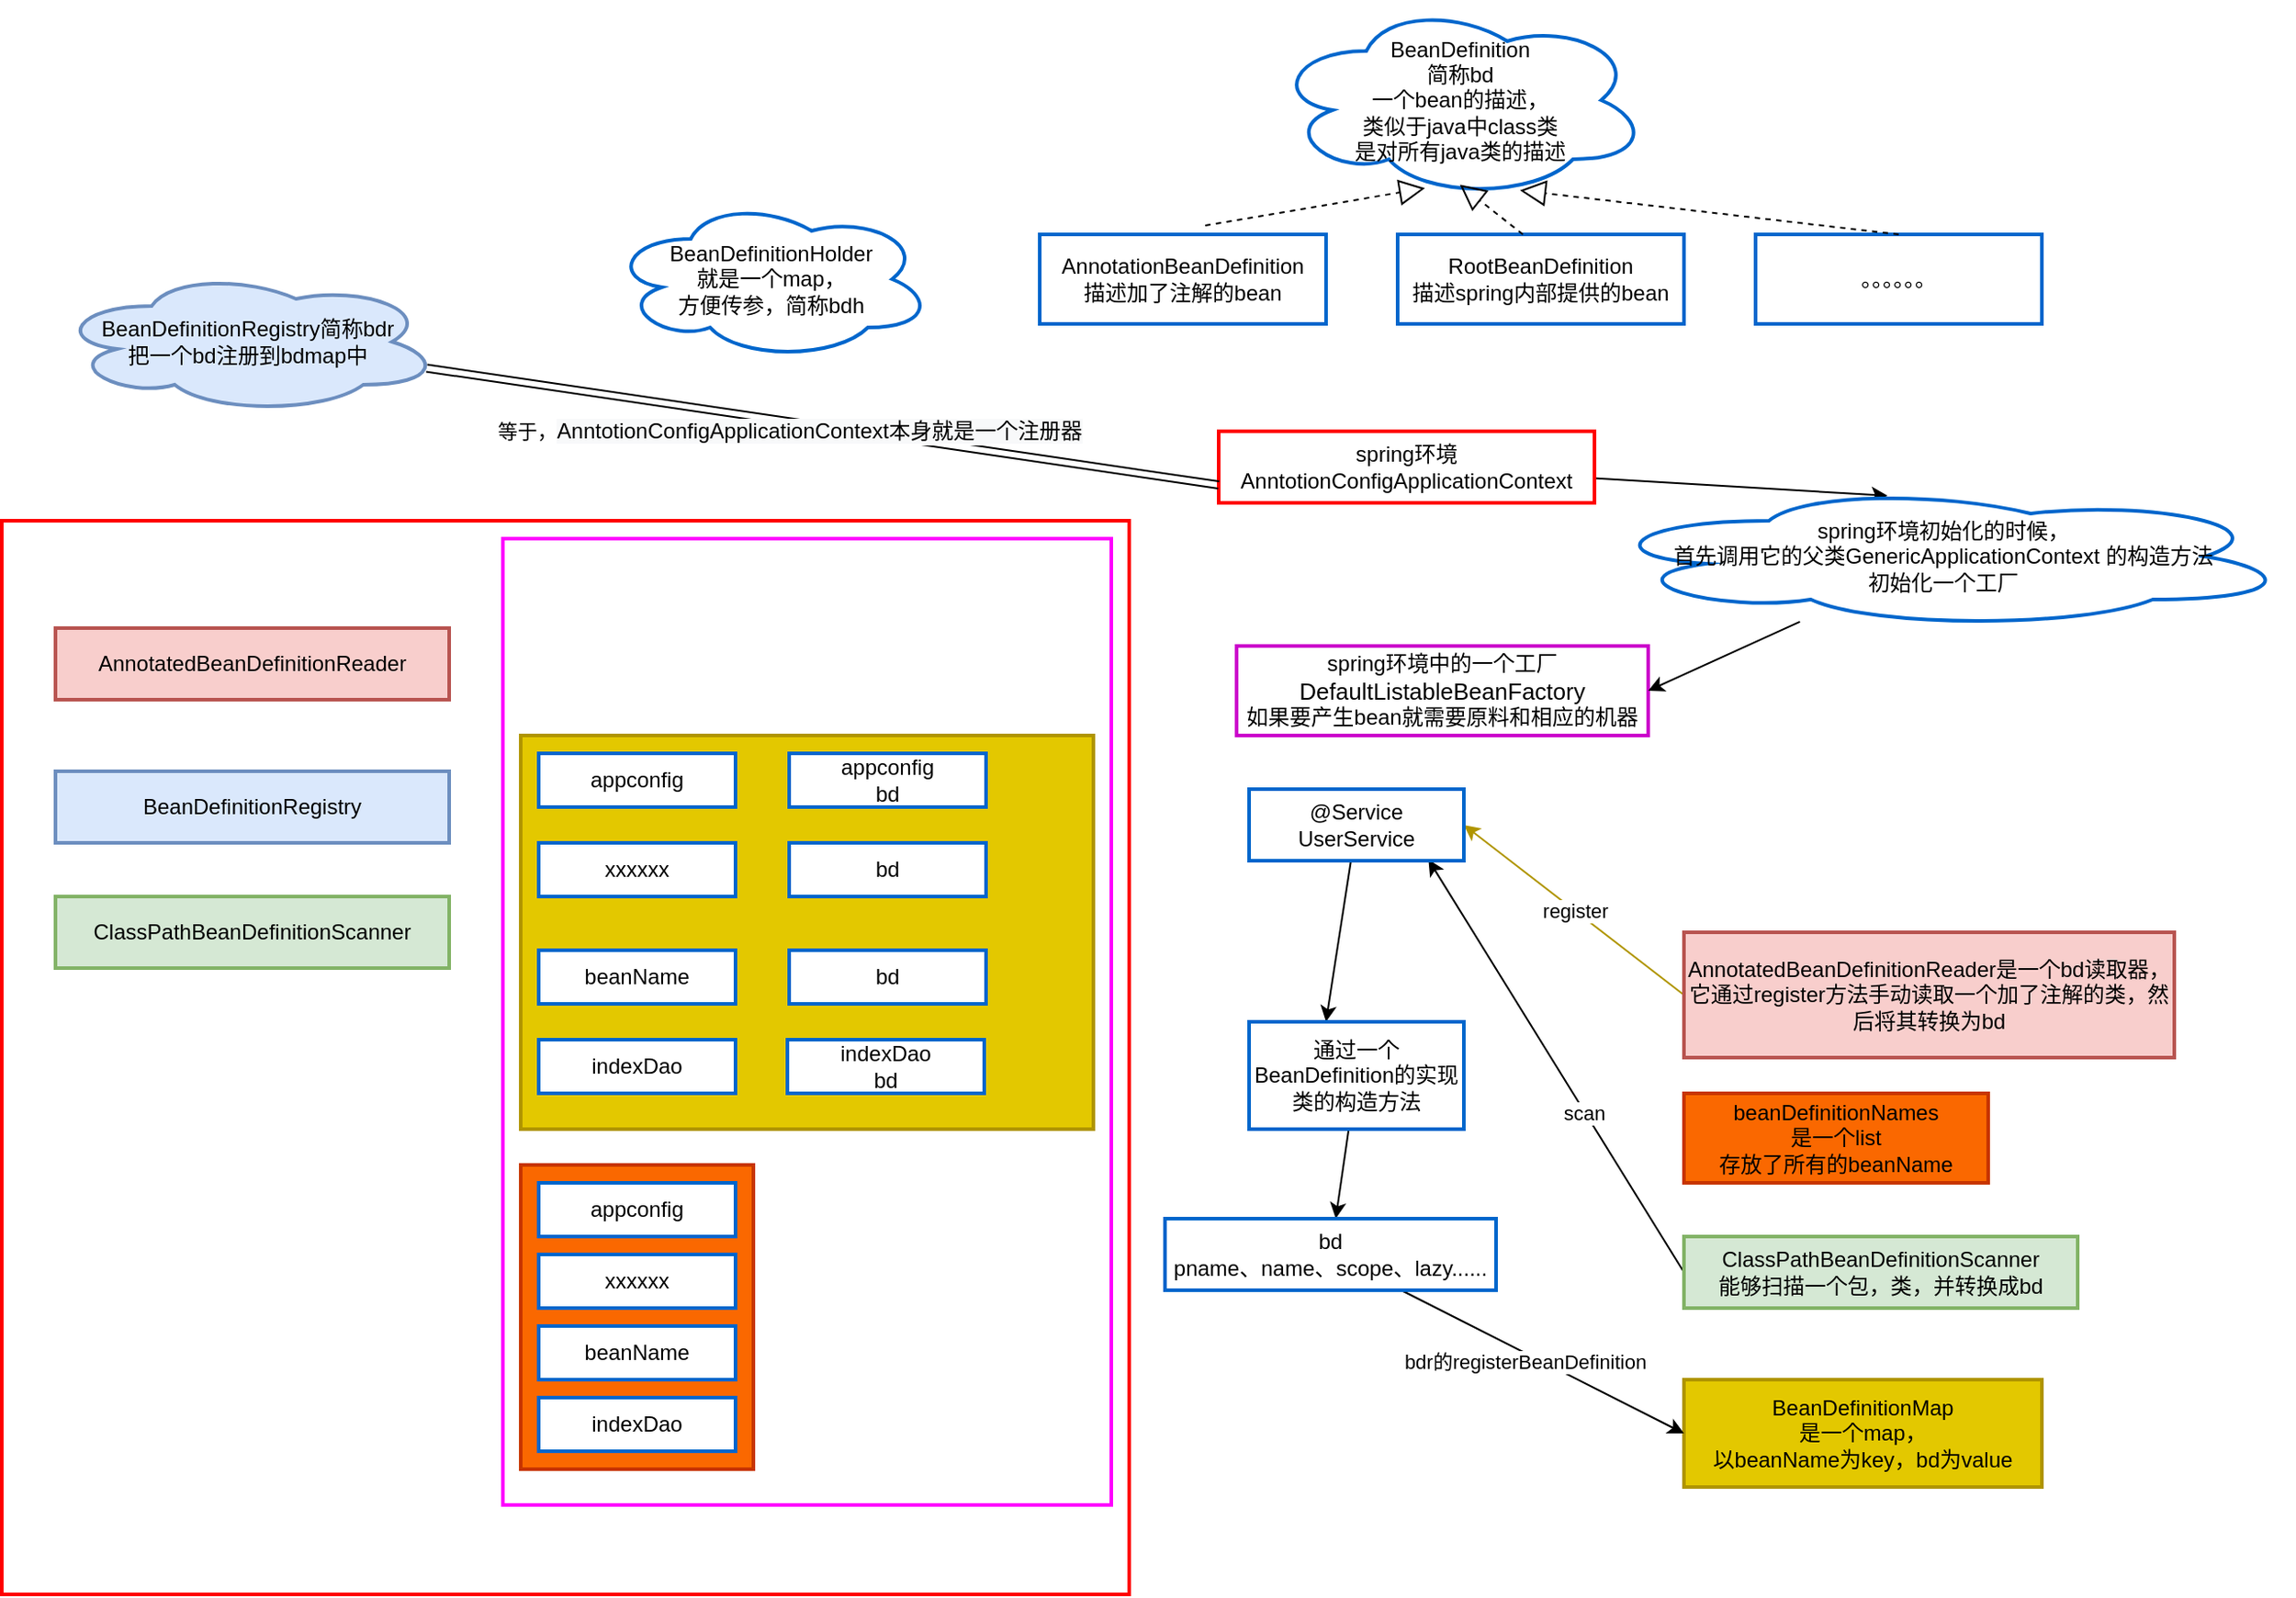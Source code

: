 <mxfile version="13.9.8" type="github"><diagram id="CidMBvIP4f-NS0v2727S" name="Page-1"><mxGraphModel dx="1320" dy="1832" grid="1" gridSize="10" guides="1" tooltips="1" connect="1" arrows="1" fold="1" page="1" pageScale="1" pageWidth="827" pageHeight="1169" math="0" shadow="0"><root><mxCell id="0"/><mxCell id="1" parent="0"/><mxCell id="_ueLWcWFyqZesx51SNEB-1" value="" style="rounded=0;whiteSpace=wrap;html=1;strokeWidth=2;strokeColor=#FF0000;fontStyle=1" vertex="1" parent="1"><mxGeometry x="10" y="30" width="630" height="600" as="geometry"/></mxCell><mxCell id="_ueLWcWFyqZesx51SNEB-64" style="edgeStyle=none;rounded=0;orthogonalLoop=1;jettySize=auto;html=1;entryX=0.42;entryY=0.075;entryDx=0;entryDy=0;entryPerimeter=0;strokeColor=#000000;" edge="1" parent="1" source="_ueLWcWFyqZesx51SNEB-9" target="_ueLWcWFyqZesx51SNEB-16"><mxGeometry relative="1" as="geometry"/></mxCell><mxCell id="_ueLWcWFyqZesx51SNEB-9" value="spring环境&lt;br&gt;AnntotionConfigApplicationContext" style="rounded=0;whiteSpace=wrap;html=1;strokeColor=#FF0000;strokeWidth=2;" vertex="1" parent="1"><mxGeometry x="690" y="-20" width="210" height="40" as="geometry"/></mxCell><mxCell id="_ueLWcWFyqZesx51SNEB-10" value="" style="rounded=0;whiteSpace=wrap;html=1;strokeWidth=2;fillColor=none;strokeColor=#FF00FF;" vertex="1" parent="1"><mxGeometry x="290" y="40" width="340" height="540" as="geometry"/></mxCell><mxCell id="_ueLWcWFyqZesx51SNEB-11" value="spring环境中的一个工厂&lt;span style=&quot;font-size: 13px&quot;&gt;DefaultListableBeanFactory&lt;br&gt;&lt;/span&gt;如果要产生bean就需要原料和相应的机器" style="rounded=0;whiteSpace=wrap;html=1;strokeWidth=2;strokeColor=#CC00CC;" vertex="1" parent="1"><mxGeometry x="700" y="100" width="230" height="50" as="geometry"/></mxCell><mxCell id="_ueLWcWFyqZesx51SNEB-13" value="" style="rounded=0;whiteSpace=wrap;html=1;strokeColor=#B09500;strokeWidth=2;fillColor=#e3c800;fontColor=#ffffff;" vertex="1" parent="1"><mxGeometry x="300" y="150" width="320" height="220" as="geometry"/></mxCell><mxCell id="_ueLWcWFyqZesx51SNEB-14" value="appconfig" style="rounded=0;whiteSpace=wrap;html=1;strokeColor=#0066CC;strokeWidth=2;" vertex="1" parent="1"><mxGeometry x="310" y="160" width="110" height="30" as="geometry"/></mxCell><mxCell id="_ueLWcWFyqZesx51SNEB-65" style="edgeStyle=none;rounded=0;orthogonalLoop=1;jettySize=auto;html=1;entryX=1;entryY=0.5;entryDx=0;entryDy=0;strokeColor=#000000;" edge="1" parent="1" source="_ueLWcWFyqZesx51SNEB-16" target="_ueLWcWFyqZesx51SNEB-11"><mxGeometry relative="1" as="geometry"/></mxCell><mxCell id="_ueLWcWFyqZesx51SNEB-16" value="spring环境初始化的时候，&lt;br&gt;首先调用它的父类GenericApplicationContext 的构造方法&lt;br&gt;初始化一个工厂" style="ellipse;shape=cloud;whiteSpace=wrap;html=1;strokeColor=#0066CC;strokeWidth=2;" vertex="1" parent="1"><mxGeometry x="900" y="10" width="390" height="80" as="geometry"/></mxCell><mxCell id="_ueLWcWFyqZesx51SNEB-17" value="AnnotatedBeanDefinitionReader" style="rounded=0;whiteSpace=wrap;html=1;strokeColor=#b85450;strokeWidth=2;fillColor=#f8cecc;" vertex="1" parent="1"><mxGeometry x="40" y="90" width="220" height="40" as="geometry"/></mxCell><mxCell id="_ueLWcWFyqZesx51SNEB-54" value="register" style="orthogonalLoop=1;jettySize=auto;html=1;exitX=0;exitY=0.5;exitDx=0;exitDy=0;rounded=0;entryX=1;entryY=0.5;entryDx=0;entryDy=0;fillColor=#e3c800;strokeColor=#B09500;" edge="1" parent="1" source="_ueLWcWFyqZesx51SNEB-19" target="_ueLWcWFyqZesx51SNEB-51"><mxGeometry relative="1" as="geometry"/></mxCell><mxCell id="_ueLWcWFyqZesx51SNEB-19" value="AnnotatedBeanDefinitionReader是一个bd读取器，它通过register方法手动读取一个加了注解的类，然后将其转换为bd" style="rounded=0;whiteSpace=wrap;html=1;strokeColor=#b85450;strokeWidth=2;fillColor=#f8cecc;" vertex="1" parent="1"><mxGeometry x="950" y="260" width="274" height="70" as="geometry"/></mxCell><mxCell id="_ueLWcWFyqZesx51SNEB-20" value="BeanDefinitionRegistry" style="rounded=0;whiteSpace=wrap;html=1;strokeColor=#6c8ebf;strokeWidth=2;fillColor=#dae8fc;" vertex="1" parent="1"><mxGeometry x="40" y="170" width="220" height="40" as="geometry"/></mxCell><mxCell id="_ueLWcWFyqZesx51SNEB-61" style="edgeStyle=none;rounded=0;orthogonalLoop=1;jettySize=auto;html=1;entryX=0;entryY=0.75;entryDx=0;entryDy=0;strokeColor=#000000;shape=link;" edge="1" parent="1" source="_ueLWcWFyqZesx51SNEB-21" target="_ueLWcWFyqZesx51SNEB-9"><mxGeometry relative="1" as="geometry"/></mxCell><mxCell id="_ueLWcWFyqZesx51SNEB-62" value="等于，&lt;span style=&quot;font-size: 12px ; background-color: rgb(248 , 249 , 250)&quot;&gt;AnntotionConfigApplicationContext本身就是一个注册器&lt;/span&gt;" style="edgeLabel;html=1;align=center;verticalAlign=middle;resizable=0;points=[];" vertex="1" connectable="0" parent="_ueLWcWFyqZesx51SNEB-61"><mxGeometry x="-0.178" y="-2" relative="1" as="geometry"><mxPoint x="20.83" y="6.43" as="offset"/></mxGeometry></mxCell><mxCell id="_ueLWcWFyqZesx51SNEB-21" value="BeanDefinitionRegistry简称bdr&lt;br&gt;把一个bd注册到bdmap中" style="ellipse;shape=cloud;whiteSpace=wrap;html=1;strokeColor=#6c8ebf;strokeWidth=2;fillColor=#dae8fc;" vertex="1" parent="1"><mxGeometry x="40" y="-110" width="215" height="80" as="geometry"/></mxCell><mxCell id="_ueLWcWFyqZesx51SNEB-22" value="ClassPathBeanDefinitionScanner" style="rounded=0;whiteSpace=wrap;html=1;strokeColor=#82b366;strokeWidth=2;fillColor=#d5e8d4;" vertex="1" parent="1"><mxGeometry x="40" y="240" width="220" height="40" as="geometry"/></mxCell><mxCell id="_ueLWcWFyqZesx51SNEB-59" style="edgeStyle=none;rounded=0;orthogonalLoop=1;jettySize=auto;html=1;entryX=0.835;entryY=0.985;entryDx=0;entryDy=0;entryPerimeter=0;strokeColor=#000000;exitX=0;exitY=0.5;exitDx=0;exitDy=0;" edge="1" parent="1" source="_ueLWcWFyqZesx51SNEB-23" target="_ueLWcWFyqZesx51SNEB-51"><mxGeometry relative="1" as="geometry"><mxPoint x="920" y="420" as="sourcePoint"/></mxGeometry></mxCell><mxCell id="_ueLWcWFyqZesx51SNEB-60" value="scan" style="edgeLabel;html=1;align=center;verticalAlign=middle;resizable=0;points=[];" vertex="1" connectable="0" parent="_ueLWcWFyqZesx51SNEB-59"><mxGeometry x="-0.226" y="1" relative="1" as="geometry"><mxPoint y="-1" as="offset"/></mxGeometry></mxCell><mxCell id="_ueLWcWFyqZesx51SNEB-23" value="ClassPathBeanDefinitionScanner&lt;br&gt;能够扫描一个包，类，并转换成bd" style="rounded=0;whiteSpace=wrap;html=1;strokeColor=#82b366;strokeWidth=2;fillColor=#d5e8d4;" vertex="1" parent="1"><mxGeometry x="950" y="430" width="220" height="40" as="geometry"/></mxCell><mxCell id="_ueLWcWFyqZesx51SNEB-24" value="BeanDefinitionHolder&lt;br&gt;就是一个map，&lt;br&gt;方便传参，简称bdh" style="ellipse;shape=cloud;whiteSpace=wrap;html=1;strokeColor=#0066CC;strokeWidth=2;" vertex="1" parent="1"><mxGeometry x="350" y="-150" width="180" height="90" as="geometry"/></mxCell><mxCell id="_ueLWcWFyqZesx51SNEB-25" value="BeanDefinition&lt;br&gt;简称bd&lt;br&gt;一个bean的描述，&lt;br&gt;类似于java中class类&lt;br&gt;是对所有java类的描述" style="ellipse;shape=cloud;whiteSpace=wrap;html=1;strokeColor=#0066CC;strokeWidth=2;" vertex="1" parent="1"><mxGeometry x="720" y="-260" width="210" height="110" as="geometry"/></mxCell><mxCell id="_ueLWcWFyqZesx51SNEB-27" value="AnnotationBeanDefinition&lt;br&gt;描述加了注解的bean" style="rounded=0;whiteSpace=wrap;html=1;strokeColor=#0066CC;strokeWidth=2;" vertex="1" parent="1"><mxGeometry x="590" y="-130" width="160" height="50" as="geometry"/></mxCell><mxCell id="_ueLWcWFyqZesx51SNEB-29" value="RootBeanDefinition&lt;br&gt;描述spring内部提供的bean" style="rounded=0;whiteSpace=wrap;html=1;strokeColor=#0066CC;strokeWidth=2;" vertex="1" parent="1"><mxGeometry x="790" y="-130" width="160" height="50" as="geometry"/></mxCell><mxCell id="_ueLWcWFyqZesx51SNEB-30" value="。。。。。。" style="rounded=0;whiteSpace=wrap;html=1;strokeColor=#0066CC;strokeWidth=2;" vertex="1" parent="1"><mxGeometry x="990" y="-130" width="160" height="50" as="geometry"/></mxCell><mxCell id="_ueLWcWFyqZesx51SNEB-31" value="" style="endArrow=block;dashed=1;endFill=0;endSize=12;html=1;exitX=0.578;exitY=-0.1;exitDx=0;exitDy=0;exitPerimeter=0;entryX=0.406;entryY=0.947;entryDx=0;entryDy=0;entryPerimeter=0;" edge="1" parent="1" source="_ueLWcWFyqZesx51SNEB-27" target="_ueLWcWFyqZesx51SNEB-25"><mxGeometry width="160" relative="1" as="geometry"><mxPoint x="740" y="-150" as="sourcePoint"/><mxPoint x="765" y="-230" as="targetPoint"/></mxGeometry></mxCell><mxCell id="_ueLWcWFyqZesx51SNEB-32" value="" style="endArrow=block;dashed=1;endFill=0;endSize=12;html=1;exitX=0.578;exitY=-0.1;exitDx=0;exitDy=0;exitPerimeter=0;entryX=0.499;entryY=0.929;entryDx=0;entryDy=0;entryPerimeter=0;" edge="1" parent="1" target="_ueLWcWFyqZesx51SNEB-25"><mxGeometry width="160" relative="1" as="geometry"><mxPoint x="860" y="-130" as="sourcePoint"/><mxPoint x="931.18" y="-217.2" as="targetPoint"/></mxGeometry></mxCell><mxCell id="_ueLWcWFyqZesx51SNEB-33" value="" style="endArrow=block;dashed=1;endFill=0;endSize=12;html=1;exitX=0.5;exitY=0;exitDx=0;exitDy=0;entryX=0.659;entryY=0.958;entryDx=0;entryDy=0;entryPerimeter=0;" edge="1" parent="1" source="_ueLWcWFyqZesx51SNEB-30" target="_ueLWcWFyqZesx51SNEB-25"><mxGeometry width="160" relative="1" as="geometry"><mxPoint x="870" y="-120" as="sourcePoint"/><mxPoint x="774.79" y="-217.81" as="targetPoint"/></mxGeometry></mxCell><mxCell id="_ueLWcWFyqZesx51SNEB-35" value="xxxxxx" style="rounded=0;whiteSpace=wrap;html=1;strokeColor=#0066CC;strokeWidth=2;" vertex="1" parent="1"><mxGeometry x="310" y="210" width="110" height="30" as="geometry"/></mxCell><mxCell id="_ueLWcWFyqZesx51SNEB-36" value="beanName" style="rounded=0;whiteSpace=wrap;html=1;strokeColor=#0066CC;strokeWidth=2;" vertex="1" parent="1"><mxGeometry x="310" y="270" width="110" height="30" as="geometry"/></mxCell><mxCell id="_ueLWcWFyqZesx51SNEB-37" value="indexDao" style="rounded=0;whiteSpace=wrap;html=1;strokeColor=#0066CC;strokeWidth=2;" vertex="1" parent="1"><mxGeometry x="310" y="320" width="110" height="30" as="geometry"/></mxCell><mxCell id="_ueLWcWFyqZesx51SNEB-38" value="appconfig&lt;br&gt;bd" style="rounded=0;whiteSpace=wrap;html=1;strokeColor=#0066CC;strokeWidth=2;" vertex="1" parent="1"><mxGeometry x="450" y="160" width="110" height="30" as="geometry"/></mxCell><mxCell id="_ueLWcWFyqZesx51SNEB-39" value="bd" style="rounded=0;whiteSpace=wrap;html=1;strokeColor=#0066CC;strokeWidth=2;" vertex="1" parent="1"><mxGeometry x="450" y="210" width="110" height="30" as="geometry"/></mxCell><mxCell id="_ueLWcWFyqZesx51SNEB-41" value="bd" style="rounded=0;whiteSpace=wrap;html=1;strokeColor=#0066CC;strokeWidth=2;" vertex="1" parent="1"><mxGeometry x="450" y="270" width="110" height="30" as="geometry"/></mxCell><mxCell id="_ueLWcWFyqZesx51SNEB-42" value="indexDao&lt;br&gt;bd" style="rounded=0;whiteSpace=wrap;html=1;strokeColor=#0066CC;strokeWidth=2;" vertex="1" parent="1"><mxGeometry x="449" y="320" width="110" height="30" as="geometry"/></mxCell><mxCell id="_ueLWcWFyqZesx51SNEB-43" value="&lt;font color=&quot;#000000&quot;&gt;BeanDefinitionMap&lt;br&gt;是一个map，&lt;br&gt;以beanName为key，bd为value&lt;/font&gt;" style="rounded=0;whiteSpace=wrap;html=1;strokeColor=#B09500;strokeWidth=2;fillColor=#e3c800;fontColor=#ffffff;" vertex="1" parent="1"><mxGeometry x="950" y="510" width="200" height="60" as="geometry"/></mxCell><mxCell id="_ueLWcWFyqZesx51SNEB-44" value="" style="rounded=0;whiteSpace=wrap;html=1;strokeColor=#C73500;strokeWidth=2;fillColor=#fa6800;fontColor=#ffffff;" vertex="1" parent="1"><mxGeometry x="300" y="390" width="130" height="170" as="geometry"/></mxCell><mxCell id="_ueLWcWFyqZesx51SNEB-46" value="appconfig&lt;span style=&quot;color: rgba(0 , 0 , 0 , 0) ; font-family: monospace ; font-size: 0px&quot;&gt;%3CmxGraphModel%3E%3Croot%3E%3CmxCell%20id%3D%220%22%2F%3E%3CmxCell%20id%3D%221%22%20parent%3D%220%22%2F%3E%3CmxCell%20id%3D%222%22%20value%3D%22indexDao%22%20style%3D%22rounded%3D0%3BwhiteSpace%3Dwrap%3Bhtml%3D1%3BstrokeColor%3D%230066CC%3BstrokeWidth%3D2%3B%22%20vertex%3D%221%22%20parent%3D%221%22%3E%3CmxGeometry%20x%3D%22310%22%20y%3D%22320%22%20width%3D%22110%22%20height%3D%2230%22%20as%3D%22geometry%22%2F%3E%3C%2FmxCell%3E%3C%2Froot%3E%3C%2FmxGraphModel%3E&lt;/span&gt;" style="rounded=0;whiteSpace=wrap;html=1;strokeColor=#0066CC;strokeWidth=2;" vertex="1" parent="1"><mxGeometry x="310" y="400" width="110" height="30" as="geometry"/></mxCell><mxCell id="_ueLWcWFyqZesx51SNEB-47" value="xxxxxx" style="rounded=0;whiteSpace=wrap;html=1;strokeColor=#0066CC;strokeWidth=2;" vertex="1" parent="1"><mxGeometry x="310" y="440" width="110" height="30" as="geometry"/></mxCell><mxCell id="_ueLWcWFyqZesx51SNEB-48" value="beanName" style="rounded=0;whiteSpace=wrap;html=1;strokeColor=#0066CC;strokeWidth=2;" vertex="1" parent="1"><mxGeometry x="310" y="480" width="110" height="30" as="geometry"/></mxCell><mxCell id="_ueLWcWFyqZesx51SNEB-49" value="indexDao" style="rounded=0;whiteSpace=wrap;html=1;strokeColor=#0066CC;strokeWidth=2;" vertex="1" parent="1"><mxGeometry x="310" y="520" width="110" height="30" as="geometry"/></mxCell><mxCell id="_ueLWcWFyqZesx51SNEB-50" value="&lt;font color=&quot;#000000&quot;&gt;beanDefinitionNames&lt;br&gt;是一个list&lt;br&gt;存放了所有的beanName&lt;/font&gt;" style="rounded=0;whiteSpace=wrap;html=1;strokeColor=#C73500;strokeWidth=2;fillColor=#fa6800;fontColor=#ffffff;" vertex="1" parent="1"><mxGeometry x="950" y="350" width="170" height="50" as="geometry"/></mxCell><mxCell id="_ueLWcWFyqZesx51SNEB-55" style="edgeStyle=none;rounded=0;orthogonalLoop=1;jettySize=auto;html=1;entryX=0.358;entryY=0;entryDx=0;entryDy=0;entryPerimeter=0;strokeColor=#000000;" edge="1" parent="1" source="_ueLWcWFyqZesx51SNEB-51" target="_ueLWcWFyqZesx51SNEB-52"><mxGeometry relative="1" as="geometry"/></mxCell><mxCell id="_ueLWcWFyqZesx51SNEB-51" value="@Service&lt;br&gt;UserService" style="rounded=0;whiteSpace=wrap;html=1;strokeColor=#0066CC;strokeWidth=2;" vertex="1" parent="1"><mxGeometry x="707" y="180" width="120" height="40" as="geometry"/></mxCell><mxCell id="_ueLWcWFyqZesx51SNEB-56" value="" style="edgeStyle=none;rounded=0;orthogonalLoop=1;jettySize=auto;html=1;strokeColor=#000000;" edge="1" parent="1" source="_ueLWcWFyqZesx51SNEB-52" target="_ueLWcWFyqZesx51SNEB-53"><mxGeometry relative="1" as="geometry"/></mxCell><mxCell id="_ueLWcWFyqZesx51SNEB-52" value="通过一个BeanDefinition的实现类的构造方法" style="rounded=0;whiteSpace=wrap;html=1;strokeColor=#0066CC;strokeWidth=2;" vertex="1" parent="1"><mxGeometry x="707" y="310" width="120" height="60" as="geometry"/></mxCell><mxCell id="_ueLWcWFyqZesx51SNEB-57" style="edgeStyle=none;rounded=0;orthogonalLoop=1;jettySize=auto;html=1;entryX=0;entryY=0.5;entryDx=0;entryDy=0;strokeColor=#000000;" edge="1" parent="1" source="_ueLWcWFyqZesx51SNEB-53" target="_ueLWcWFyqZesx51SNEB-43"><mxGeometry relative="1" as="geometry"/></mxCell><mxCell id="_ueLWcWFyqZesx51SNEB-58" value="bdr的registerBeanDefinition" style="edgeLabel;html=1;align=center;verticalAlign=middle;resizable=0;points=[];" vertex="1" connectable="0" parent="_ueLWcWFyqZesx51SNEB-57"><mxGeometry x="-0.249" y="4" relative="1" as="geometry"><mxPoint x="7.31" y="13.75" as="offset"/></mxGeometry></mxCell><mxCell id="_ueLWcWFyqZesx51SNEB-53" value="bd&lt;br&gt;pname、name、scope、lazy......" style="rounded=0;whiteSpace=wrap;html=1;strokeColor=#0066CC;strokeWidth=2;" vertex="1" parent="1"><mxGeometry x="660" y="420" width="185" height="40" as="geometry"/></mxCell></root></mxGraphModel></diagram></mxfile>